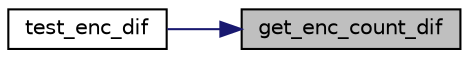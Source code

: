 digraph "get_enc_count_dif"
{
 // LATEX_PDF_SIZE
  edge [fontname="Helvetica",fontsize="10",labelfontname="Helvetica",labelfontsize="10"];
  node [fontname="Helvetica",fontsize="10",shape=record];
  rankdir="RL";
  Node1 [label="get_enc_count_dif",height=0.2,width=0.4,color="black", fillcolor="grey75", style="filled", fontcolor="black",tooltip="前回コール時からのエンコーダカウントの差分を取得"];
  Node1 -> Node2 [dir="back",color="midnightblue",fontsize="10",style="solid",fontname="Helvetica"];
  Node2 [label="test_enc_dif",height=0.2,width=0.4,color="black", fillcolor="white", style="filled",URL="$test__function_8c.html#a4242e318e1fc27532a583061f2e5208e",tooltip=" "];
}
